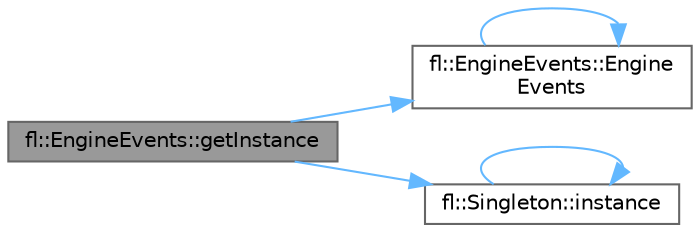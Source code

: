 digraph "fl::EngineEvents::getInstance"
{
 // LATEX_PDF_SIZE
  bgcolor="transparent";
  edge [fontname=Helvetica,fontsize=10,labelfontname=Helvetica,labelfontsize=10];
  node [fontname=Helvetica,fontsize=10,shape=box,height=0.2,width=0.4];
  rankdir="LR";
  Node1 [id="Node000001",label="fl::EngineEvents::getInstance",height=0.2,width=0.4,color="gray40", fillcolor="grey60", style="filled", fontcolor="black",tooltip=" "];
  Node1 -> Node2 [id="edge1_Node000001_Node000002",color="steelblue1",style="solid",tooltip=" "];
  Node2 [id="Node000002",label="fl::EngineEvents::Engine\lEvents",height=0.2,width=0.4,color="grey40", fillcolor="white", style="filled",URL="$de/dca/classfl_1_1_engine_events_a0d7527af75982eb6037525e670aa26ec.html#a0d7527af75982eb6037525e670aa26ec",tooltip=" "];
  Node2 -> Node2 [id="edge2_Node000002_Node000002",color="steelblue1",style="solid",tooltip=" "];
  Node1 -> Node3 [id="edge3_Node000001_Node000003",color="steelblue1",style="solid",tooltip=" "];
  Node3 [id="Node000003",label="fl::Singleton::instance",height=0.2,width=0.4,color="grey40", fillcolor="white", style="filled",URL="$d9/d5b/classfl_1_1_singleton_a7e65fe8dee6b2a23a8b6138fa2c274cb.html#a7e65fe8dee6b2a23a8b6138fa2c274cb",tooltip=" "];
  Node3 -> Node3 [id="edge4_Node000003_Node000003",color="steelblue1",style="solid",tooltip=" "];
}
